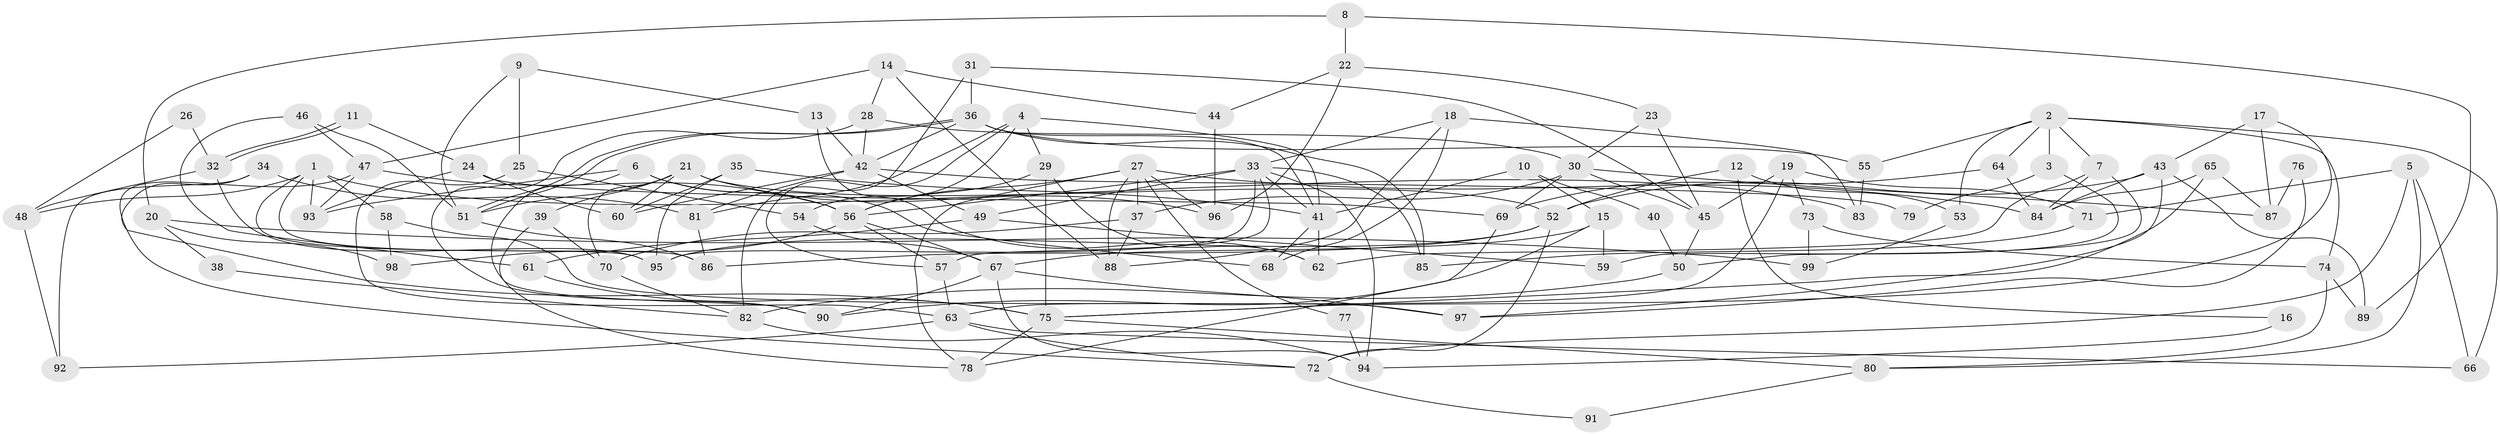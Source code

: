 // Generated by graph-tools (version 1.1) at 2025/11/02/27/25 16:11:17]
// undirected, 99 vertices, 198 edges
graph export_dot {
graph [start="1"]
  node [color=gray90,style=filled];
  1;
  2;
  3;
  4;
  5;
  6;
  7;
  8;
  9;
  10;
  11;
  12;
  13;
  14;
  15;
  16;
  17;
  18;
  19;
  20;
  21;
  22;
  23;
  24;
  25;
  26;
  27;
  28;
  29;
  30;
  31;
  32;
  33;
  34;
  35;
  36;
  37;
  38;
  39;
  40;
  41;
  42;
  43;
  44;
  45;
  46;
  47;
  48;
  49;
  50;
  51;
  52;
  53;
  54;
  55;
  56;
  57;
  58;
  59;
  60;
  61;
  62;
  63;
  64;
  65;
  66;
  67;
  68;
  69;
  70;
  71;
  72;
  73;
  74;
  75;
  76;
  77;
  78;
  79;
  80;
  81;
  82;
  83;
  84;
  85;
  86;
  87;
  88;
  89;
  90;
  91;
  92;
  93;
  94;
  95;
  96;
  97;
  98;
  99;
  1 -- 95;
  1 -- 93;
  1 -- 48;
  1 -- 58;
  1 -- 83;
  1 -- 86;
  2 -- 66;
  2 -- 7;
  2 -- 3;
  2 -- 53;
  2 -- 55;
  2 -- 64;
  2 -- 74;
  3 -- 59;
  3 -- 79;
  4 -- 29;
  4 -- 41;
  4 -- 54;
  4 -- 57;
  4 -- 81;
  5 -- 72;
  5 -- 71;
  5 -- 66;
  5 -- 80;
  6 -- 90;
  6 -- 56;
  6 -- 68;
  6 -- 93;
  7 -- 84;
  7 -- 50;
  7 -- 62;
  8 -- 22;
  8 -- 89;
  8 -- 20;
  9 -- 51;
  9 -- 13;
  9 -- 25;
  10 -- 15;
  10 -- 41;
  10 -- 40;
  11 -- 32;
  11 -- 32;
  11 -- 24;
  12 -- 53;
  12 -- 52;
  12 -- 16;
  13 -- 42;
  13 -- 62;
  14 -- 88;
  14 -- 28;
  14 -- 44;
  14 -- 47;
  15 -- 67;
  15 -- 90;
  15 -- 59;
  16 -- 94;
  17 -- 75;
  17 -- 43;
  17 -- 87;
  18 -- 83;
  18 -- 33;
  18 -- 68;
  18 -- 88;
  19 -- 45;
  19 -- 63;
  19 -- 71;
  19 -- 73;
  20 -- 98;
  20 -- 38;
  20 -- 99;
  21 -- 70;
  21 -- 60;
  21 -- 39;
  21 -- 51;
  21 -- 52;
  21 -- 96;
  22 -- 96;
  22 -- 44;
  22 -- 23;
  23 -- 30;
  23 -- 45;
  24 -- 93;
  24 -- 60;
  24 -- 69;
  25 -- 63;
  25 -- 54;
  26 -- 32;
  26 -- 48;
  27 -- 88;
  27 -- 84;
  27 -- 37;
  27 -- 56;
  27 -- 77;
  27 -- 78;
  27 -- 96;
  28 -- 30;
  28 -- 42;
  28 -- 90;
  29 -- 56;
  29 -- 62;
  29 -- 75;
  30 -- 45;
  30 -- 69;
  30 -- 37;
  30 -- 87;
  31 -- 82;
  31 -- 36;
  31 -- 45;
  32 -- 95;
  32 -- 48;
  33 -- 57;
  33 -- 56;
  33 -- 41;
  33 -- 49;
  33 -- 85;
  33 -- 94;
  33 -- 95;
  34 -- 75;
  34 -- 81;
  34 -- 92;
  35 -- 95;
  35 -- 41;
  35 -- 60;
  36 -- 41;
  36 -- 51;
  36 -- 51;
  36 -- 42;
  36 -- 55;
  36 -- 85;
  37 -- 70;
  37 -- 88;
  38 -- 82;
  39 -- 78;
  39 -- 70;
  40 -- 50;
  41 -- 68;
  41 -- 62;
  42 -- 81;
  42 -- 49;
  42 -- 60;
  42 -- 79;
  43 -- 84;
  43 -- 52;
  43 -- 89;
  43 -- 97;
  44 -- 96;
  45 -- 50;
  46 -- 47;
  46 -- 51;
  46 -- 61;
  47 -- 72;
  47 -- 56;
  47 -- 93;
  48 -- 92;
  49 -- 59;
  49 -- 61;
  50 -- 82;
  51 -- 86;
  52 -- 86;
  52 -- 72;
  52 -- 95;
  53 -- 99;
  54 -- 67;
  55 -- 83;
  56 -- 57;
  56 -- 67;
  56 -- 98;
  57 -- 63;
  58 -- 97;
  58 -- 98;
  61 -- 75;
  63 -- 92;
  63 -- 66;
  63 -- 72;
  64 -- 69;
  64 -- 84;
  65 -- 87;
  65 -- 75;
  65 -- 84;
  67 -- 90;
  67 -- 94;
  67 -- 97;
  69 -- 78;
  70 -- 82;
  71 -- 85;
  72 -- 91;
  73 -- 74;
  73 -- 99;
  74 -- 80;
  74 -- 89;
  75 -- 78;
  75 -- 80;
  76 -- 97;
  76 -- 87;
  77 -- 94;
  80 -- 91;
  81 -- 86;
  82 -- 94;
}
